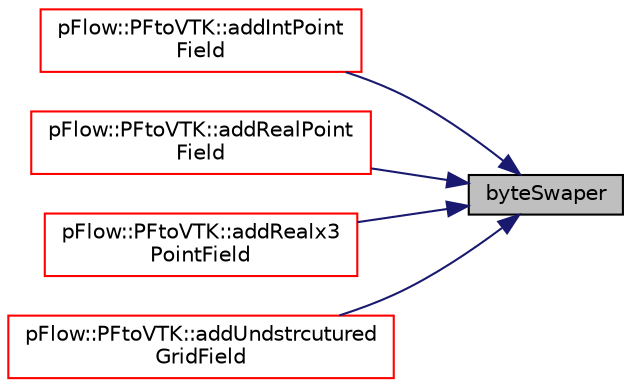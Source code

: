 digraph "byteSwaper"
{
 // LATEX_PDF_SIZE
  edge [fontname="Helvetica",fontsize="10",labelfontname="Helvetica",labelfontsize="10"];
  node [fontname="Helvetica",fontsize="10",shape=record];
  rankdir="RL";
  Node1 [label="byteSwaper",height=0.2,width=0.4,color="black", fillcolor="grey75", style="filled", fontcolor="black",tooltip=" "];
  Node1 -> Node2 [dir="back",color="midnightblue",fontsize="10",style="solid",fontname="Helvetica"];
  Node2 [label="pFlow::PFtoVTK::addIntPoint\lField",height=0.2,width=0.4,color="red", fillcolor="white", style="filled",URL="$namespacepFlow_1_1PFtoVTK.html#a3b8443a53b1bcd24bf694717e107cf8e",tooltip=" "];
  Node1 -> Node4 [dir="back",color="midnightblue",fontsize="10",style="solid",fontname="Helvetica"];
  Node4 [label="pFlow::PFtoVTK::addRealPoint\lField",height=0.2,width=0.4,color="red", fillcolor="white", style="filled",URL="$namespacepFlow_1_1PFtoVTK.html#ace9a57f2db8073e60ee2ad61a5ed7cc2",tooltip=" "];
  Node1 -> Node9 [dir="back",color="midnightblue",fontsize="10",style="solid",fontname="Helvetica"];
  Node9 [label="pFlow::PFtoVTK::addRealx3\lPointField",height=0.2,width=0.4,color="red", fillcolor="white", style="filled",URL="$namespacepFlow_1_1PFtoVTK.html#ab85800d6fac87a42282f6d461109bb2c",tooltip=" "];
  Node1 -> Node16 [dir="back",color="midnightblue",fontsize="10",style="solid",fontname="Helvetica"];
  Node16 [label="pFlow::PFtoVTK::addUndstrcutured\lGridField",height=0.2,width=0.4,color="red", fillcolor="white", style="filled",URL="$namespacepFlow_1_1PFtoVTK.html#adcea9c10759746cd50d079d1f189031a",tooltip=" "];
}
